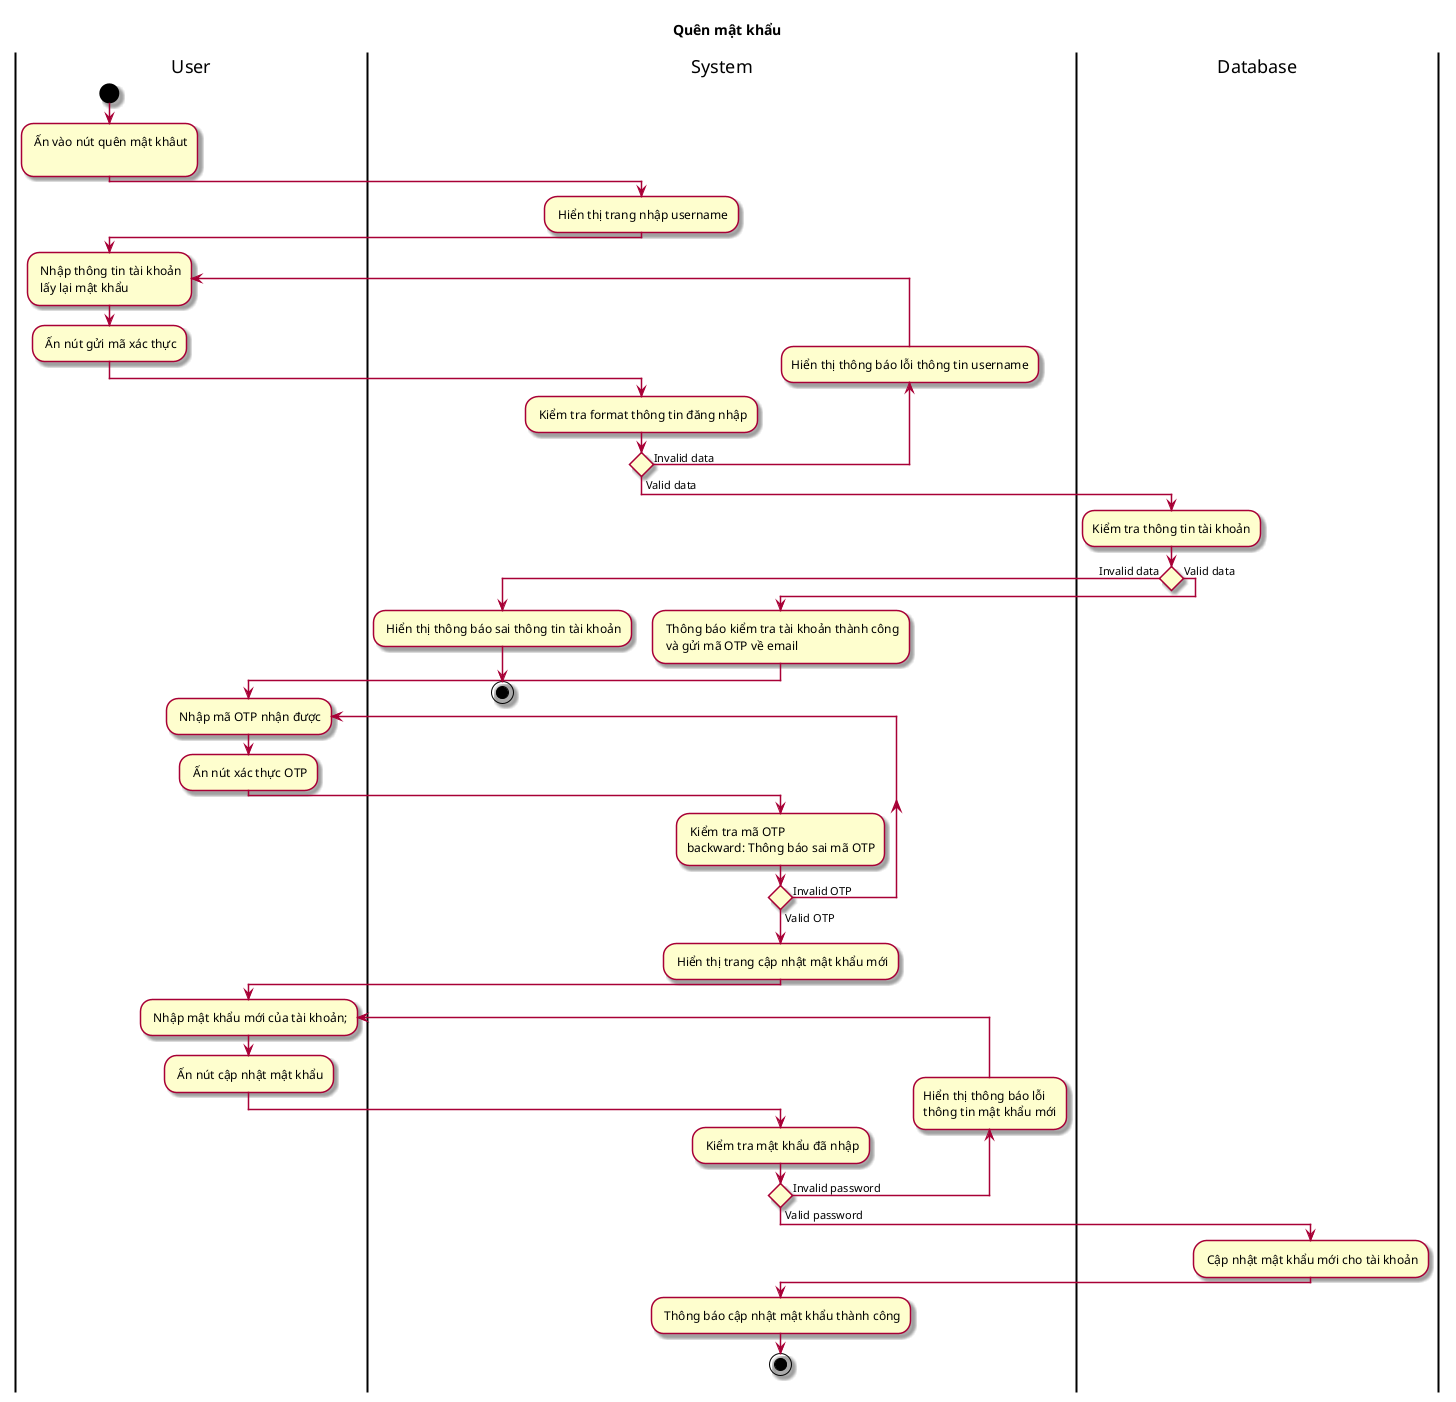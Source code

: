 @startuml ActQuenMatKhau
skin rose
title Quên mật khẩu
|User|
start
: Ấn vào nút quên mật khâut\n;
|System|
: Hiển thị trang nhập username;
|User|
repeat : Nhập thông tin tài khoản\n lấy lại mật khẩu;
: Ấn nút gửi mã xác thực;
|System|
: Kiểm tra format thông tin đăng nhập;
backward :Hiển thị thông báo lỗi thông tin username;
repeat while () is (Invalid data) not (Valid data) 
|Database|
:Kiểm tra thông tin tài khoản;
if () then (Invalid data)
    |System|
    : Hiển thị thông báo sai thông tin tài khoản;
    stop
else (Valid data)
    |System|
    : Thông báo kiểm tra tài khoản thành công\n và gửi mã OTP về email;
    |User|
    repeat : Nhập mã OTP nhận được;
    : Ấn nút xác thực OTP;
    |System|
    : Kiểm tra mã OTP
    backward: Thông báo sai mã OTP;
    repeat while () is (Invalid OTP) not (Valid OTP)
    |System|
    : Hiển thị trang cập nhật mật khẩu mới;
    |User|
    repeat: Nhập mật khẩu mới của tài khoản;;
    : Ấn nút cập nhật mật khẩu;
    |System|
    : Kiểm tra mật khẩu đã nhập;
    backward :Hiển thị thông báo lỗi \nthông tin mật khẩu mới;
    repeat while () is (Invalid password) not (Valid password) 
    |Database|
    : Cập nhật mật khẩu mới cho tài khoản;
    |System|
    : Thông báo cập nhật mật khẩu thành công;
    stop


    


